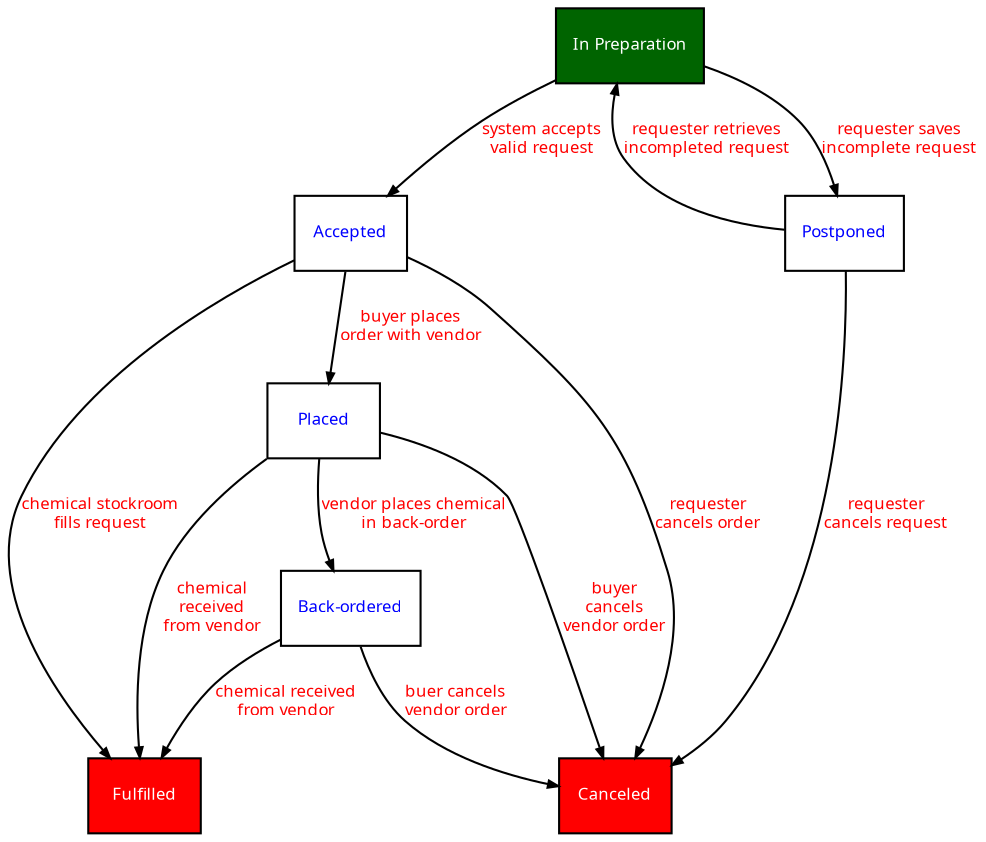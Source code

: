 digraph std {
    graph [ bgcolor=white, fontname=Arial, fontcolor=blue, fontsize=8 ];
    node [ fontname="Fira Code", fontcolor=blue, fontsize=8, shape="box" ];
    edge [ fontname="Fira Code", fontcolor=red, fontsize=8, arrowsize=0.5, labeldistance=0.0 ];

    InPrep [ label="In Preparation", style="filled", fillcolor="darkgreen", fontcolor="white" ];
    Postponed [ label="Postponed" ];
    Accepted [ label="Accepted" ];
    Placed [ label="Placed" ];
    Fulfilled [ label="Fulfilled", style="filled", fillcolor="red", fontcolor="white" ];
    BackOrdered [ label="Back-ordered" ];
    Canceled [ label="Canceled", style="filled", fillcolor="red", fontcolor="white" ];

    InPrep -> Postponed [ label="requester saves\nincomplete request" ];
    InPrep -> Accepted [ label="system accepts\nvalid request" ];

    Postponed -> InPrep [ label="requester retrieves\nincompleted request" ];
    Postponed -> Canceled [ label="requester\ncancels request" ];

    Accepted -> Fulfilled [ label="chemical stockroom\nfills request" ];
    Accepted -> Placed [ label="buyer places\norder with vendor" ];
    Accepted -> Canceled [ label="requester\ncancels order" ];

    Placed -> Fulfilled [ label="chemical\nreceived\nfrom vendor" ];
    Placed -> BackOrdered [ label="vendor places chemical\nin back-order" ];
    Placed -> Canceled [ label="buyer\ncancels\nvendor order" ];

    BackOrdered -> Fulfilled [ label="chemical received\nfrom vendor" ];
    BackOrdered -> Canceled [ label="buer cancels\nvendor order" ];
}